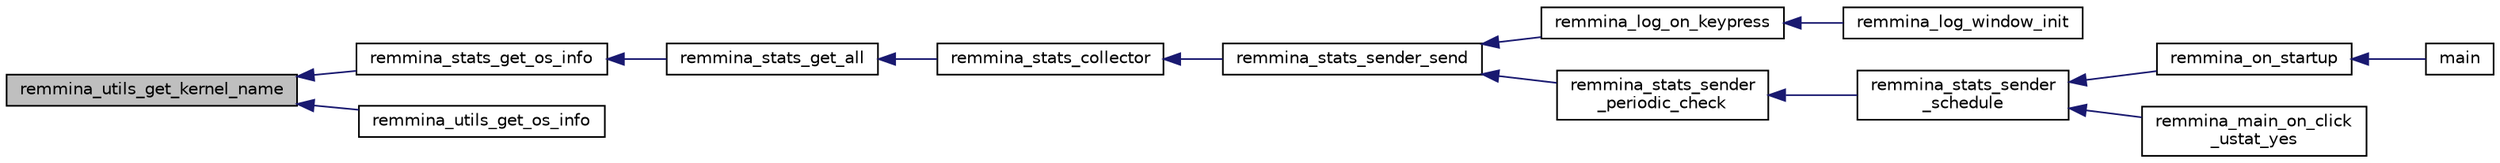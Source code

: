 digraph "remmina_utils_get_kernel_name"
{
  edge [fontname="Helvetica",fontsize="10",labelfontname="Helvetica",labelfontsize="10"];
  node [fontname="Helvetica",fontsize="10",shape=record];
  rankdir="LR";
  Node29 [label="remmina_utils_get_kernel_name",height=0.2,width=0.4,color="black", fillcolor="grey75", style="filled", fontcolor="black"];
  Node29 -> Node30 [dir="back",color="midnightblue",fontsize="10",style="solid",fontname="Helvetica"];
  Node30 [label="remmina_stats_get_os_info",height=0.2,width=0.4,color="black", fillcolor="white", style="filled",URL="$remmina__stats_8c.html#a43133d5e00f481d315ef0d58cb52e70a"];
  Node30 -> Node31 [dir="back",color="midnightblue",fontsize="10",style="solid",fontname="Helvetica"];
  Node31 [label="remmina_stats_get_all",height=0.2,width=0.4,color="black", fillcolor="white", style="filled",URL="$remmina__stats_8h.html#a7a1c9ab1abc1fdf78239d11b802843ae",tooltip="Get all statistics in json format to send periodically to the PHP server. "];
  Node31 -> Node32 [dir="back",color="midnightblue",fontsize="10",style="solid",fontname="Helvetica"];
  Node32 [label="remmina_stats_collector",height=0.2,width=0.4,color="black", fillcolor="white", style="filled",URL="$remmina__stats__sender_8c.html#a9fb1f78014c902387de47961e8245518"];
  Node32 -> Node33 [dir="back",color="midnightblue",fontsize="10",style="solid",fontname="Helvetica"];
  Node33 [label="remmina_stats_sender_send",height=0.2,width=0.4,color="black", fillcolor="white", style="filled",URL="$remmina__stats__sender_8h.html#adcfe144769bc83b3a6cc216eb3589919"];
  Node33 -> Node34 [dir="back",color="midnightblue",fontsize="10",style="solid",fontname="Helvetica"];
  Node34 [label="remmina_log_on_keypress",height=0.2,width=0.4,color="black", fillcolor="white", style="filled",URL="$remmina__log_8c.html#a43a42f51f64b54924564e166c56b39e1"];
  Node34 -> Node35 [dir="back",color="midnightblue",fontsize="10",style="solid",fontname="Helvetica"];
  Node35 [label="remmina_log_window_init",height=0.2,width=0.4,color="black", fillcolor="white", style="filled",URL="$remmina__log_8c.html#a1e5960f194353bd36d82bd9476c309bd"];
  Node33 -> Node36 [dir="back",color="midnightblue",fontsize="10",style="solid",fontname="Helvetica"];
  Node36 [label="remmina_stats_sender\l_periodic_check",height=0.2,width=0.4,color="black", fillcolor="white", style="filled",URL="$remmina__stats__sender_8c.html#a9893f8bc18fa81d40fabcf60e7353bb2"];
  Node36 -> Node37 [dir="back",color="midnightblue",fontsize="10",style="solid",fontname="Helvetica"];
  Node37 [label="remmina_stats_sender\l_schedule",height=0.2,width=0.4,color="black", fillcolor="white", style="filled",URL="$remmina__stats__sender_8h.html#ab800d60b2014cf18c0791de01cf33802"];
  Node37 -> Node38 [dir="back",color="midnightblue",fontsize="10",style="solid",fontname="Helvetica"];
  Node38 [label="remmina_on_startup",height=0.2,width=0.4,color="black", fillcolor="white", style="filled",URL="$remmina_8c.html#a26d2c20be18ff44f239b756f1d5be01a"];
  Node38 -> Node39 [dir="back",color="midnightblue",fontsize="10",style="solid",fontname="Helvetica"];
  Node39 [label="main",height=0.2,width=0.4,color="black", fillcolor="white", style="filled",URL="$remmina_8c.html#a0ddf1224851353fc92bfbff6f499fa97"];
  Node37 -> Node40 [dir="back",color="midnightblue",fontsize="10",style="solid",fontname="Helvetica"];
  Node40 [label="remmina_main_on_click\l_ustat_yes",height=0.2,width=0.4,color="black", fillcolor="white", style="filled",URL="$remmina__main_8c.html#a5994672eab85d9500cc37f4cabb39136"];
  Node29 -> Node41 [dir="back",color="midnightblue",fontsize="10",style="solid",fontname="Helvetica"];
  Node41 [label="remmina_utils_get_os_info",height=0.2,width=0.4,color="black", fillcolor="white", style="filled",URL="$remmina__utils_8h.html#af1acfeca84e3efd47ab1ef8365f94f99",tooltip="A sample function to show how use the other fOS releated functions. "];
}
